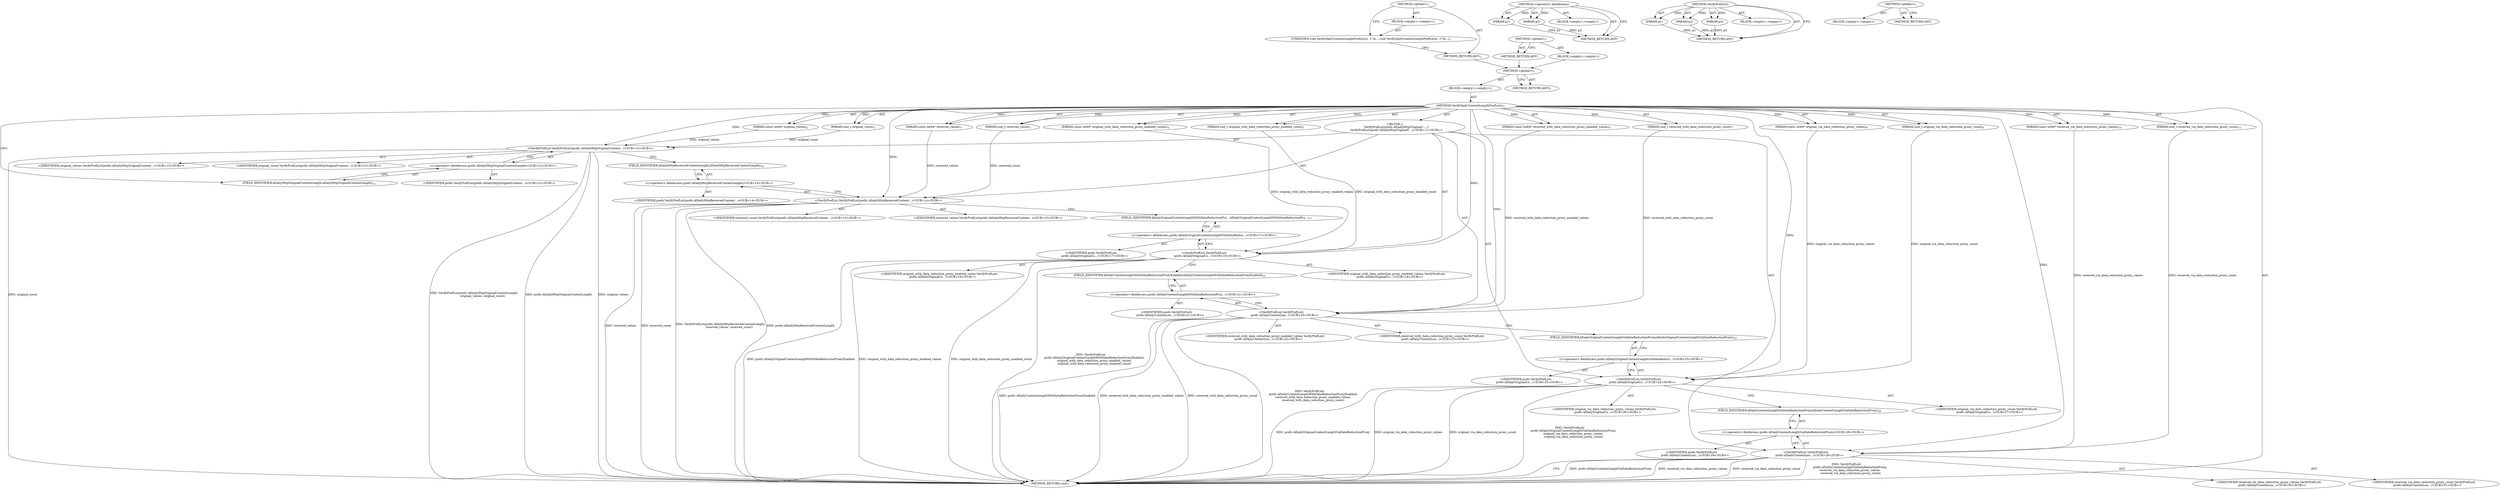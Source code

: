 digraph "&lt;global&gt;" {
vulnerable_6 [label=<(METHOD,&lt;global&gt;)<SUB>1</SUB>>];
vulnerable_7 [label=<(BLOCK,&lt;empty&gt;,&lt;empty&gt;)<SUB>1</SUB>>];
vulnerable_8 [label=<(METHOD,VerifyDailyContentLengthPrefLists)<SUB>1</SUB>>];
vulnerable_9 [label=<(PARAM,const int64* original_values)<SUB>2</SUB>>];
vulnerable_10 [label=<(PARAM,size_t original_count)<SUB>2</SUB>>];
vulnerable_11 [label=<(PARAM,const int64* received_values)<SUB>3</SUB>>];
vulnerable_12 [label=<(PARAM,size_t received_count)<SUB>3</SUB>>];
vulnerable_13 [label=<(PARAM,const int64* original_with_data_reduction_proxy_enabled_values)<SUB>4</SUB>>];
vulnerable_14 [label=<(PARAM,size_t original_with_data_reduction_proxy_enabled_count)<SUB>5</SUB>>];
vulnerable_15 [label=<(PARAM,const int64* received_with_data_reduction_proxy_enabled_values)<SUB>6</SUB>>];
vulnerable_16 [label=<(PARAM,size_t received_with_data_reduction_proxy_count)<SUB>7</SUB>>];
vulnerable_17 [label=<(PARAM,const int64* original_via_data_reduction_proxy_values)<SUB>8</SUB>>];
vulnerable_18 [label=<(PARAM,size_t original_via_data_reduction_proxy_count)<SUB>9</SUB>>];
vulnerable_19 [label=<(PARAM,const int64* received_via_data_reduction_proxy_values)<SUB>10</SUB>>];
vulnerable_20 [label=<(PARAM,size_t received_via_data_reduction_proxy_count)<SUB>11</SUB>>];
vulnerable_21 [label="<(BLOCK,{
    VerifyPrefList(prefs::kDailyHttpOriginalC...,{
    VerifyPrefList(prefs::kDailyHttpOriginalC...)<SUB>11</SUB>>"];
vulnerable_22 [label="<(VerifyPrefList,VerifyPrefList(prefs::kDailyHttpOriginalContent...)<SUB>12</SUB>>"];
vulnerable_23 [label="<(&lt;operator&gt;.fieldAccess,prefs::kDailyHttpOriginalContentLength)<SUB>12</SUB>>"];
vulnerable_24 [label="<(IDENTIFIER,prefs,VerifyPrefList(prefs::kDailyHttpOriginalContent...)<SUB>12</SUB>>"];
vulnerable_25 [label=<(FIELD_IDENTIFIER,kDailyHttpOriginalContentLength,kDailyHttpOriginalContentLength)<SUB>12</SUB>>];
vulnerable_26 [label="<(IDENTIFIER,original_values,VerifyPrefList(prefs::kDailyHttpOriginalContent...)<SUB>13</SUB>>"];
vulnerable_27 [label="<(IDENTIFIER,original_count,VerifyPrefList(prefs::kDailyHttpOriginalContent...)<SUB>13</SUB>>"];
vulnerable_28 [label="<(VerifyPrefList,VerifyPrefList(prefs::kDailyHttpReceivedContent...)<SUB>14</SUB>>"];
vulnerable_29 [label="<(&lt;operator&gt;.fieldAccess,prefs::kDailyHttpReceivedContentLength)<SUB>14</SUB>>"];
vulnerable_30 [label="<(IDENTIFIER,prefs,VerifyPrefList(prefs::kDailyHttpReceivedContent...)<SUB>14</SUB>>"];
vulnerable_31 [label=<(FIELD_IDENTIFIER,kDailyHttpReceivedContentLength,kDailyHttpReceivedContentLength)<SUB>14</SUB>>];
vulnerable_32 [label="<(IDENTIFIER,received_values,VerifyPrefList(prefs::kDailyHttpReceivedContent...)<SUB>15</SUB>>"];
vulnerable_33 [label="<(IDENTIFIER,received_count,VerifyPrefList(prefs::kDailyHttpReceivedContent...)<SUB>15</SUB>>"];
vulnerable_34 [label="<(VerifyPrefList,VerifyPrefList(
        prefs::kDailyOriginalCo...)<SUB>16</SUB>>"];
vulnerable_35 [label="<(&lt;operator&gt;.fieldAccess,prefs::kDailyOriginalContentLengthWithDataReduc...)<SUB>17</SUB>>"];
vulnerable_36 [label="<(IDENTIFIER,prefs,VerifyPrefList(
        prefs::kDailyOriginalCo...)<SUB>17</SUB>>"];
vulnerable_37 [label=<(FIELD_IDENTIFIER,kDailyOriginalContentLengthWithDataReductionPro...,kDailyOriginalContentLengthWithDataReductionPro...)<SUB>17</SUB>>];
vulnerable_38 [label="<(IDENTIFIER,original_with_data_reduction_proxy_enabled_values,VerifyPrefList(
        prefs::kDailyOriginalCo...)<SUB>18</SUB>>"];
vulnerable_39 [label="<(IDENTIFIER,original_with_data_reduction_proxy_enabled_count,VerifyPrefList(
        prefs::kDailyOriginalCo...)<SUB>19</SUB>>"];
vulnerable_40 [label="<(VerifyPrefList,VerifyPrefList(
        prefs::kDailyContentLen...)<SUB>20</SUB>>"];
vulnerable_41 [label="<(&lt;operator&gt;.fieldAccess,prefs::kDailyContentLengthWithDataReductionProx...)<SUB>21</SUB>>"];
vulnerable_42 [label="<(IDENTIFIER,prefs,VerifyPrefList(
        prefs::kDailyContentLen...)<SUB>21</SUB>>"];
vulnerable_43 [label=<(FIELD_IDENTIFIER,kDailyContentLengthWithDataReductionProxyEnabled,kDailyContentLengthWithDataReductionProxyEnabled)<SUB>21</SUB>>];
vulnerable_44 [label="<(IDENTIFIER,received_with_data_reduction_proxy_enabled_values,VerifyPrefList(
        prefs::kDailyContentLen...)<SUB>22</SUB>>"];
vulnerable_45 [label="<(IDENTIFIER,received_with_data_reduction_proxy_count,VerifyPrefList(
        prefs::kDailyContentLen...)<SUB>23</SUB>>"];
vulnerable_46 [label="<(VerifyPrefList,VerifyPrefList(
        prefs::kDailyOriginalCo...)<SUB>24</SUB>>"];
vulnerable_47 [label="<(&lt;operator&gt;.fieldAccess,prefs::kDailyOriginalContentLengthViaDataReduct...)<SUB>25</SUB>>"];
vulnerable_48 [label="<(IDENTIFIER,prefs,VerifyPrefList(
        prefs::kDailyOriginalCo...)<SUB>25</SUB>>"];
vulnerable_49 [label=<(FIELD_IDENTIFIER,kDailyOriginalContentLengthViaDataReductionProxy,kDailyOriginalContentLengthViaDataReductionProxy)<SUB>25</SUB>>];
vulnerable_50 [label="<(IDENTIFIER,original_via_data_reduction_proxy_values,VerifyPrefList(
        prefs::kDailyOriginalCo...)<SUB>26</SUB>>"];
vulnerable_51 [label="<(IDENTIFIER,original_via_data_reduction_proxy_count,VerifyPrefList(
        prefs::kDailyOriginalCo...)<SUB>27</SUB>>"];
vulnerable_52 [label="<(VerifyPrefList,VerifyPrefList(
        prefs::kDailyContentLen...)<SUB>28</SUB>>"];
vulnerable_53 [label="<(&lt;operator&gt;.fieldAccess,prefs::kDailyContentLengthViaDataReductionProxy)<SUB>29</SUB>>"];
vulnerable_54 [label="<(IDENTIFIER,prefs,VerifyPrefList(
        prefs::kDailyContentLen...)<SUB>29</SUB>>"];
vulnerable_55 [label=<(FIELD_IDENTIFIER,kDailyContentLengthViaDataReductionProxy,kDailyContentLengthViaDataReductionProxy)<SUB>29</SUB>>];
vulnerable_56 [label="<(IDENTIFIER,received_via_data_reduction_proxy_values,VerifyPrefList(
        prefs::kDailyContentLen...)<SUB>30</SUB>>"];
vulnerable_57 [label="<(IDENTIFIER,received_via_data_reduction_proxy_count,VerifyPrefList(
        prefs::kDailyContentLen...)<SUB>31</SUB>>"];
vulnerable_58 [label=<(METHOD_RETURN,void)<SUB>1</SUB>>];
vulnerable_60 [label=<(METHOD_RETURN,ANY)<SUB>1</SUB>>];
vulnerable_85 [label=<(METHOD,&lt;operator&gt;.fieldAccess)>];
vulnerable_86 [label=<(PARAM,p1)>];
vulnerable_87 [label=<(PARAM,p2)>];
vulnerable_88 [label=<(BLOCK,&lt;empty&gt;,&lt;empty&gt;)>];
vulnerable_89 [label=<(METHOD_RETURN,ANY)>];
vulnerable_79 [label=<(METHOD,VerifyPrefList)>];
vulnerable_80 [label=<(PARAM,p1)>];
vulnerable_81 [label=<(PARAM,p2)>];
vulnerable_82 [label=<(PARAM,p3)>];
vulnerable_83 [label=<(BLOCK,&lt;empty&gt;,&lt;empty&gt;)>];
vulnerable_84 [label=<(METHOD_RETURN,ANY)>];
vulnerable_73 [label=<(METHOD,&lt;global&gt;)<SUB>1</SUB>>];
vulnerable_74 [label=<(BLOCK,&lt;empty&gt;,&lt;empty&gt;)>];
vulnerable_75 [label=<(METHOD_RETURN,ANY)>];
fixed_6 [label=<(METHOD,&lt;global&gt;)<SUB>1</SUB>>];
fixed_7 [label=<(BLOCK,&lt;empty&gt;,&lt;empty&gt;)<SUB>1</SUB>>];
fixed_8 [label=<(UNKNOWN,void VerifyDailyContentLengthPrefLists(
  // Ve...,void VerifyDailyContentLengthPrefLists(
  // Ve...)<SUB>1</SUB>>];
fixed_9 [label=<(METHOD_RETURN,ANY)<SUB>1</SUB>>];
fixed_14 [label=<(METHOD,&lt;global&gt;)<SUB>1</SUB>>];
fixed_15 [label=<(BLOCK,&lt;empty&gt;,&lt;empty&gt;)>];
fixed_16 [label=<(METHOD_RETURN,ANY)>];
vulnerable_6 -> vulnerable_7  [key=0, label="AST: "];
vulnerable_6 -> vulnerable_60  [key=0, label="AST: "];
vulnerable_6 -> vulnerable_60  [key=1, label="CFG: "];
vulnerable_7 -> vulnerable_8  [key=0, label="AST: "];
vulnerable_8 -> vulnerable_9  [key=0, label="AST: "];
vulnerable_8 -> vulnerable_9  [key=1, label="DDG: "];
vulnerable_8 -> vulnerable_10  [key=0, label="AST: "];
vulnerable_8 -> vulnerable_10  [key=1, label="DDG: "];
vulnerable_8 -> vulnerable_11  [key=0, label="AST: "];
vulnerable_8 -> vulnerable_11  [key=1, label="DDG: "];
vulnerable_8 -> vulnerable_12  [key=0, label="AST: "];
vulnerable_8 -> vulnerable_12  [key=1, label="DDG: "];
vulnerable_8 -> vulnerable_13  [key=0, label="AST: "];
vulnerable_8 -> vulnerable_13  [key=1, label="DDG: "];
vulnerable_8 -> vulnerable_14  [key=0, label="AST: "];
vulnerable_8 -> vulnerable_14  [key=1, label="DDG: "];
vulnerable_8 -> vulnerable_15  [key=0, label="AST: "];
vulnerable_8 -> vulnerable_15  [key=1, label="DDG: "];
vulnerable_8 -> vulnerable_16  [key=0, label="AST: "];
vulnerable_8 -> vulnerable_16  [key=1, label="DDG: "];
vulnerable_8 -> vulnerable_17  [key=0, label="AST: "];
vulnerable_8 -> vulnerable_17  [key=1, label="DDG: "];
vulnerable_8 -> vulnerable_18  [key=0, label="AST: "];
vulnerable_8 -> vulnerable_18  [key=1, label="DDG: "];
vulnerable_8 -> vulnerable_19  [key=0, label="AST: "];
vulnerable_8 -> vulnerable_19  [key=1, label="DDG: "];
vulnerable_8 -> vulnerable_20  [key=0, label="AST: "];
vulnerable_8 -> vulnerable_20  [key=1, label="DDG: "];
vulnerable_8 -> vulnerable_21  [key=0, label="AST: "];
vulnerable_8 -> vulnerable_58  [key=0, label="AST: "];
vulnerable_8 -> vulnerable_25  [key=0, label="CFG: "];
vulnerable_8 -> vulnerable_22  [key=0, label="DDG: "];
vulnerable_8 -> vulnerable_28  [key=0, label="DDG: "];
vulnerable_8 -> vulnerable_34  [key=0, label="DDG: "];
vulnerable_8 -> vulnerable_40  [key=0, label="DDG: "];
vulnerable_8 -> vulnerable_46  [key=0, label="DDG: "];
vulnerable_8 -> vulnerable_52  [key=0, label="DDG: "];
vulnerable_9 -> vulnerable_22  [key=0, label="DDG: original_values"];
vulnerable_10 -> vulnerable_22  [key=0, label="DDG: original_count"];
vulnerable_11 -> vulnerable_28  [key=0, label="DDG: received_values"];
vulnerable_12 -> vulnerable_28  [key=0, label="DDG: received_count"];
vulnerable_13 -> vulnerable_34  [key=0, label="DDG: original_with_data_reduction_proxy_enabled_values"];
vulnerable_14 -> vulnerable_34  [key=0, label="DDG: original_with_data_reduction_proxy_enabled_count"];
vulnerable_15 -> vulnerable_40  [key=0, label="DDG: received_with_data_reduction_proxy_enabled_values"];
vulnerable_16 -> vulnerable_40  [key=0, label="DDG: received_with_data_reduction_proxy_count"];
vulnerable_17 -> vulnerable_46  [key=0, label="DDG: original_via_data_reduction_proxy_values"];
vulnerable_18 -> vulnerable_46  [key=0, label="DDG: original_via_data_reduction_proxy_count"];
vulnerable_19 -> vulnerable_52  [key=0, label="DDG: received_via_data_reduction_proxy_values"];
vulnerable_20 -> vulnerable_52  [key=0, label="DDG: received_via_data_reduction_proxy_count"];
vulnerable_21 -> vulnerable_22  [key=0, label="AST: "];
vulnerable_21 -> vulnerable_28  [key=0, label="AST: "];
vulnerable_21 -> vulnerable_34  [key=0, label="AST: "];
vulnerable_21 -> vulnerable_40  [key=0, label="AST: "];
vulnerable_21 -> vulnerable_46  [key=0, label="AST: "];
vulnerable_21 -> vulnerable_52  [key=0, label="AST: "];
vulnerable_22 -> vulnerable_23  [key=0, label="AST: "];
vulnerable_22 -> vulnerable_26  [key=0, label="AST: "];
vulnerable_22 -> vulnerable_27  [key=0, label="AST: "];
vulnerable_22 -> vulnerable_31  [key=0, label="CFG: "];
vulnerable_22 -> vulnerable_58  [key=0, label="DDG: prefs::kDailyHttpOriginalContentLength"];
vulnerable_22 -> vulnerable_58  [key=1, label="DDG: original_values"];
vulnerable_22 -> vulnerable_58  [key=2, label="DDG: original_count"];
vulnerable_22 -> vulnerable_58  [key=3, label="DDG: VerifyPrefList(prefs::kDailyHttpOriginalContentLength,
                   original_values, original_count)"];
vulnerable_23 -> vulnerable_24  [key=0, label="AST: "];
vulnerable_23 -> vulnerable_25  [key=0, label="AST: "];
vulnerable_23 -> vulnerable_22  [key=0, label="CFG: "];
vulnerable_25 -> vulnerable_23  [key=0, label="CFG: "];
vulnerable_28 -> vulnerable_29  [key=0, label="AST: "];
vulnerable_28 -> vulnerable_32  [key=0, label="AST: "];
vulnerable_28 -> vulnerable_33  [key=0, label="AST: "];
vulnerable_28 -> vulnerable_37  [key=0, label="CFG: "];
vulnerable_28 -> vulnerable_58  [key=0, label="DDG: prefs::kDailyHttpReceivedContentLength"];
vulnerable_28 -> vulnerable_58  [key=1, label="DDG: received_values"];
vulnerable_28 -> vulnerable_58  [key=2, label="DDG: received_count"];
vulnerable_28 -> vulnerable_58  [key=3, label="DDG: VerifyPrefList(prefs::kDailyHttpReceivedContentLength,
                   received_values, received_count)"];
vulnerable_29 -> vulnerable_30  [key=0, label="AST: "];
vulnerable_29 -> vulnerable_31  [key=0, label="AST: "];
vulnerable_29 -> vulnerable_28  [key=0, label="CFG: "];
vulnerable_31 -> vulnerable_29  [key=0, label="CFG: "];
vulnerable_34 -> vulnerable_35  [key=0, label="AST: "];
vulnerable_34 -> vulnerable_38  [key=0, label="AST: "];
vulnerable_34 -> vulnerable_39  [key=0, label="AST: "];
vulnerable_34 -> vulnerable_43  [key=0, label="CFG: "];
vulnerable_34 -> vulnerable_58  [key=0, label="DDG: prefs::kDailyOriginalContentLengthWithDataReductionProxyEnabled"];
vulnerable_34 -> vulnerable_58  [key=1, label="DDG: original_with_data_reduction_proxy_enabled_values"];
vulnerable_34 -> vulnerable_58  [key=2, label="DDG: original_with_data_reduction_proxy_enabled_count"];
vulnerable_34 -> vulnerable_58  [key=3, label="DDG: VerifyPrefList(
        prefs::kDailyOriginalContentLengthWithDataReductionProxyEnabled,
        original_with_data_reduction_proxy_enabled_values,
        original_with_data_reduction_proxy_enabled_count)"];
vulnerable_35 -> vulnerable_36  [key=0, label="AST: "];
vulnerable_35 -> vulnerable_37  [key=0, label="AST: "];
vulnerable_35 -> vulnerable_34  [key=0, label="CFG: "];
vulnerable_37 -> vulnerable_35  [key=0, label="CFG: "];
vulnerable_40 -> vulnerable_41  [key=0, label="AST: "];
vulnerable_40 -> vulnerable_44  [key=0, label="AST: "];
vulnerable_40 -> vulnerable_45  [key=0, label="AST: "];
vulnerable_40 -> vulnerable_49  [key=0, label="CFG: "];
vulnerable_40 -> vulnerable_58  [key=0, label="DDG: prefs::kDailyContentLengthWithDataReductionProxyEnabled"];
vulnerable_40 -> vulnerable_58  [key=1, label="DDG: received_with_data_reduction_proxy_enabled_values"];
vulnerable_40 -> vulnerable_58  [key=2, label="DDG: received_with_data_reduction_proxy_count"];
vulnerable_40 -> vulnerable_58  [key=3, label="DDG: VerifyPrefList(
        prefs::kDailyContentLengthWithDataReductionProxyEnabled,
        received_with_data_reduction_proxy_enabled_values,
        received_with_data_reduction_proxy_count)"];
vulnerable_41 -> vulnerable_42  [key=0, label="AST: "];
vulnerable_41 -> vulnerable_43  [key=0, label="AST: "];
vulnerable_41 -> vulnerable_40  [key=0, label="CFG: "];
vulnerable_43 -> vulnerable_41  [key=0, label="CFG: "];
vulnerable_46 -> vulnerable_47  [key=0, label="AST: "];
vulnerable_46 -> vulnerable_50  [key=0, label="AST: "];
vulnerable_46 -> vulnerable_51  [key=0, label="AST: "];
vulnerable_46 -> vulnerable_55  [key=0, label="CFG: "];
vulnerable_46 -> vulnerable_58  [key=0, label="DDG: prefs::kDailyOriginalContentLengthViaDataReductionProxy"];
vulnerable_46 -> vulnerable_58  [key=1, label="DDG: original_via_data_reduction_proxy_values"];
vulnerable_46 -> vulnerable_58  [key=2, label="DDG: original_via_data_reduction_proxy_count"];
vulnerable_46 -> vulnerable_58  [key=3, label="DDG: VerifyPrefList(
        prefs::kDailyOriginalContentLengthViaDataReductionProxy,
        original_via_data_reduction_proxy_values,
        original_via_data_reduction_proxy_count)"];
vulnerable_47 -> vulnerable_48  [key=0, label="AST: "];
vulnerable_47 -> vulnerable_49  [key=0, label="AST: "];
vulnerable_47 -> vulnerable_46  [key=0, label="CFG: "];
vulnerable_49 -> vulnerable_47  [key=0, label="CFG: "];
vulnerable_52 -> vulnerable_53  [key=0, label="AST: "];
vulnerable_52 -> vulnerable_56  [key=0, label="AST: "];
vulnerable_52 -> vulnerable_57  [key=0, label="AST: "];
vulnerable_52 -> vulnerable_58  [key=0, label="CFG: "];
vulnerable_52 -> vulnerable_58  [key=1, label="DDG: prefs::kDailyContentLengthViaDataReductionProxy"];
vulnerable_52 -> vulnerable_58  [key=2, label="DDG: received_via_data_reduction_proxy_values"];
vulnerable_52 -> vulnerable_58  [key=3, label="DDG: received_via_data_reduction_proxy_count"];
vulnerable_52 -> vulnerable_58  [key=4, label="DDG: VerifyPrefList(
        prefs::kDailyContentLengthViaDataReductionProxy,
        received_via_data_reduction_proxy_values,
         received_via_data_reduction_proxy_count)"];
vulnerable_53 -> vulnerable_54  [key=0, label="AST: "];
vulnerable_53 -> vulnerable_55  [key=0, label="AST: "];
vulnerable_53 -> vulnerable_52  [key=0, label="CFG: "];
vulnerable_55 -> vulnerable_53  [key=0, label="CFG: "];
vulnerable_85 -> vulnerable_86  [key=0, label="AST: "];
vulnerable_85 -> vulnerable_86  [key=1, label="DDG: "];
vulnerable_85 -> vulnerable_88  [key=0, label="AST: "];
vulnerable_85 -> vulnerable_87  [key=0, label="AST: "];
vulnerable_85 -> vulnerable_87  [key=1, label="DDG: "];
vulnerable_85 -> vulnerable_89  [key=0, label="AST: "];
vulnerable_85 -> vulnerable_89  [key=1, label="CFG: "];
vulnerable_86 -> vulnerable_89  [key=0, label="DDG: p1"];
vulnerable_87 -> vulnerable_89  [key=0, label="DDG: p2"];
vulnerable_79 -> vulnerable_80  [key=0, label="AST: "];
vulnerable_79 -> vulnerable_80  [key=1, label="DDG: "];
vulnerable_79 -> vulnerable_83  [key=0, label="AST: "];
vulnerable_79 -> vulnerable_81  [key=0, label="AST: "];
vulnerable_79 -> vulnerable_81  [key=1, label="DDG: "];
vulnerable_79 -> vulnerable_84  [key=0, label="AST: "];
vulnerable_79 -> vulnerable_84  [key=1, label="CFG: "];
vulnerable_79 -> vulnerable_82  [key=0, label="AST: "];
vulnerable_79 -> vulnerable_82  [key=1, label="DDG: "];
vulnerable_80 -> vulnerable_84  [key=0, label="DDG: p1"];
vulnerable_81 -> vulnerable_84  [key=0, label="DDG: p2"];
vulnerable_82 -> vulnerable_84  [key=0, label="DDG: p3"];
vulnerable_73 -> vulnerable_74  [key=0, label="AST: "];
vulnerable_73 -> vulnerable_75  [key=0, label="AST: "];
vulnerable_73 -> vulnerable_75  [key=1, label="CFG: "];
fixed_6 -> fixed_7  [key=0, label="AST: "];
fixed_6 -> fixed_9  [key=0, label="AST: "];
fixed_6 -> fixed_8  [key=0, label="CFG: "];
fixed_7 -> fixed_8  [key=0, label="AST: "];
fixed_8 -> fixed_9  [key=0, label="CFG: "];
fixed_9 -> vulnerable_6  [key=0];
fixed_14 -> fixed_15  [key=0, label="AST: "];
fixed_14 -> fixed_16  [key=0, label="AST: "];
fixed_14 -> fixed_16  [key=1, label="CFG: "];
fixed_15 -> vulnerable_6  [key=0];
fixed_16 -> vulnerable_6  [key=0];
}
